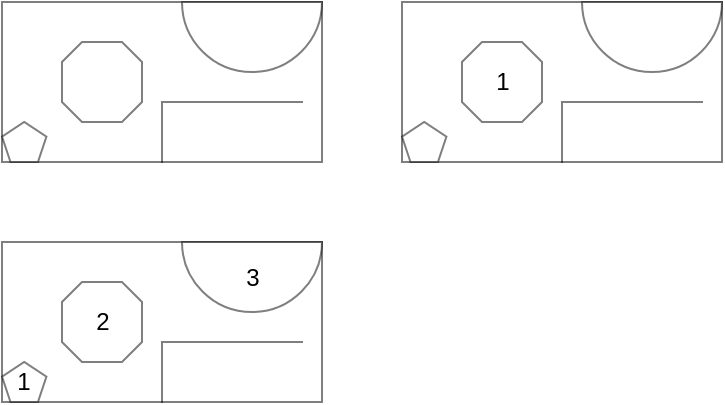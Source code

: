 <mxfile compressed="true" version="20.8.13" type="github"><diagram id="eFmhIln3M2MVqeBdaG4l" name="第 1 页"><mxGraphModel dx="494" dy="263" grid="1" gridSize="1" guides="1" tooltips="1" connect="1" arrows="1" fold="1" page="1" pageScale="1" pageWidth="827" pageHeight="1169" background="none" math="0" shadow="0"><root><mxCell id="0"/><mxCell id="1" parent="0"/><mxCell id="Bpggo0_WJFXMSvc3Bozv-7" value="" style="group;textOpacity=50;fontColor=#7f7f7f;labelBackgroundColor=none;" parent="1" vertex="1" connectable="0"><mxGeometry x="160" y="640" width="160" height="80" as="geometry"/></mxCell><mxCell id="Bpggo0_WJFXMSvc3Bozv-1" value="" style="rounded=0;whiteSpace=wrap;html=1;opacity=50;" parent="Bpggo0_WJFXMSvc3Bozv-7" vertex="1"><mxGeometry width="160" height="80" as="geometry"/></mxCell><mxCell id="Bpggo0_WJFXMSvc3Bozv-3" value="&lt;font style=&quot;background-color: rgb(255, 255, 255);&quot;&gt;1&lt;/font&gt;" style="whiteSpace=wrap;html=1;shape=mxgraph.basic.pentagon;opacity=50;" parent="Bpggo0_WJFXMSvc3Bozv-7" vertex="1"><mxGeometry y="60" width="22.22" height="20" as="geometry"/></mxCell><mxCell id="Bpggo0_WJFXMSvc3Bozv-4" value="3" style="verticalLabelPosition=middle;verticalAlign=middle;html=1;shape=mxgraph.basic.half_circle;rounded=0;strokeColor=default;fontFamily=Helvetica;fontSize=12;fontColor=default;fillColor=default;opacity=50;labelPosition=center;align=center;" parent="Bpggo0_WJFXMSvc3Bozv-7" vertex="1"><mxGeometry x="90" width="70" height="35" as="geometry"/></mxCell><mxCell id="Bpggo0_WJFXMSvc3Bozv-5" value="2" style="verticalLabelPosition=middle;verticalAlign=middle;html=1;shape=mxgraph.basic.polygon;polyCoords=[[0.25,0],[0.75,0],[1,0.25],[1,0.75],[0.75,1],[0.25,1],[0,0.75],[0,0.25]];polyline=0;rounded=0;strokeColor=default;fontFamily=Helvetica;fontSize=12;fontColor=default;fillColor=default;opacity=50;align=center;labelPosition=center;" parent="Bpggo0_WJFXMSvc3Bozv-7" vertex="1"><mxGeometry x="30" y="20" width="40" height="40" as="geometry"/></mxCell><mxCell id="Bpggo0_WJFXMSvc3Bozv-6" value="" style="shape=partialRectangle;whiteSpace=wrap;html=1;bottom=0;right=0;fillColor=none;rounded=0;strokeColor=default;fontFamily=Helvetica;fontSize=12;fontColor=default;opacity=50;" parent="Bpggo0_WJFXMSvc3Bozv-7" vertex="1"><mxGeometry x="80" y="50" width="70" height="30" as="geometry"/></mxCell><mxCell id="Bpggo0_WJFXMSvc3Bozv-8" value="" style="group;strokeWidth=6;" parent="1" vertex="1" connectable="0"><mxGeometry x="160" y="520" width="160" height="80" as="geometry"/></mxCell><mxCell id="Bpggo0_WJFXMSvc3Bozv-9" value="" style="rounded=0;whiteSpace=wrap;html=1;opacity=50;" parent="Bpggo0_WJFXMSvc3Bozv-8" vertex="1"><mxGeometry width="160" height="80" as="geometry"/></mxCell><mxCell id="Bpggo0_WJFXMSvc3Bozv-10" value="" style="whiteSpace=wrap;html=1;shape=mxgraph.basic.pentagon;opacity=50;" parent="Bpggo0_WJFXMSvc3Bozv-8" vertex="1"><mxGeometry y="60" width="22.22" height="20" as="geometry"/></mxCell><mxCell id="Bpggo0_WJFXMSvc3Bozv-11" value="" style="verticalLabelPosition=bottom;verticalAlign=top;html=1;shape=mxgraph.basic.half_circle;rounded=0;strokeColor=default;fontFamily=Helvetica;fontSize=12;fontColor=default;fillColor=default;opacity=50;" parent="Bpggo0_WJFXMSvc3Bozv-8" vertex="1"><mxGeometry x="90" width="70" height="35" as="geometry"/></mxCell><mxCell id="Bpggo0_WJFXMSvc3Bozv-12" value="" style="verticalLabelPosition=bottom;verticalAlign=top;html=1;shape=mxgraph.basic.polygon;polyCoords=[[0.25,0],[0.75,0],[1,0.25],[1,0.75],[0.75,1],[0.25,1],[0,0.75],[0,0.25]];polyline=0;rounded=0;strokeColor=default;fontFamily=Helvetica;fontSize=12;fontColor=default;fillColor=default;opacity=50;" parent="Bpggo0_WJFXMSvc3Bozv-8" vertex="1"><mxGeometry x="30" y="20" width="40" height="40" as="geometry"/></mxCell><mxCell id="Bpggo0_WJFXMSvc3Bozv-13" value="" style="shape=partialRectangle;whiteSpace=wrap;html=1;bottom=0;right=0;fillColor=none;rounded=0;strokeColor=default;fontFamily=Helvetica;fontSize=12;fontColor=default;opacity=50;" parent="Bpggo0_WJFXMSvc3Bozv-8" vertex="1"><mxGeometry x="80" y="50" width="70" height="30" as="geometry"/></mxCell><mxCell id="Bpggo0_WJFXMSvc3Bozv-14" value="" style="group" parent="1" vertex="1" connectable="0"><mxGeometry x="360" y="520" width="160" height="80" as="geometry"/></mxCell><mxCell id="Bpggo0_WJFXMSvc3Bozv-15" value="" style="rounded=0;whiteSpace=wrap;html=1;opacity=50;" parent="Bpggo0_WJFXMSvc3Bozv-14" vertex="1"><mxGeometry width="160" height="80" as="geometry"/></mxCell><mxCell id="Bpggo0_WJFXMSvc3Bozv-16" value="" style="whiteSpace=wrap;html=1;shape=mxgraph.basic.pentagon;opacity=50;" parent="Bpggo0_WJFXMSvc3Bozv-14" vertex="1"><mxGeometry y="60" width="22.22" height="20" as="geometry"/></mxCell><mxCell id="Bpggo0_WJFXMSvc3Bozv-17" value="" style="verticalLabelPosition=bottom;verticalAlign=top;html=1;shape=mxgraph.basic.half_circle;rounded=0;strokeColor=default;fontFamily=Helvetica;fontSize=12;fontColor=default;fillColor=default;opacity=50;" parent="Bpggo0_WJFXMSvc3Bozv-14" vertex="1"><mxGeometry x="90" width="70" height="35" as="geometry"/></mxCell><mxCell id="Bpggo0_WJFXMSvc3Bozv-18" value="&lt;font color=&quot;#000000&quot;&gt;1&lt;/font&gt;" style="verticalLabelPosition=middle;verticalAlign=middle;html=1;shape=mxgraph.basic.polygon;polyCoords=[[0.25,0],[0.75,0],[1,0.25],[1,0.75],[0.75,1],[0.25,1],[0,0.75],[0,0.25]];polyline=0;rounded=0;strokeColor=default;fontFamily=Helvetica;fontSize=12;fontColor=#797979;fillColor=default;opacity=50;labelPosition=center;align=center;" parent="Bpggo0_WJFXMSvc3Bozv-14" vertex="1"><mxGeometry x="30" y="20" width="40" height="40" as="geometry"/></mxCell><mxCell id="Bpggo0_WJFXMSvc3Bozv-19" value="" style="shape=partialRectangle;whiteSpace=wrap;html=1;bottom=0;right=0;fillColor=none;rounded=0;strokeColor=default;fontFamily=Helvetica;fontSize=12;fontColor=default;opacity=50;" parent="Bpggo0_WJFXMSvc3Bozv-14" vertex="1"><mxGeometry x="80" y="50" width="70" height="30" as="geometry"/></mxCell></root></mxGraphModel></diagram></mxfile>